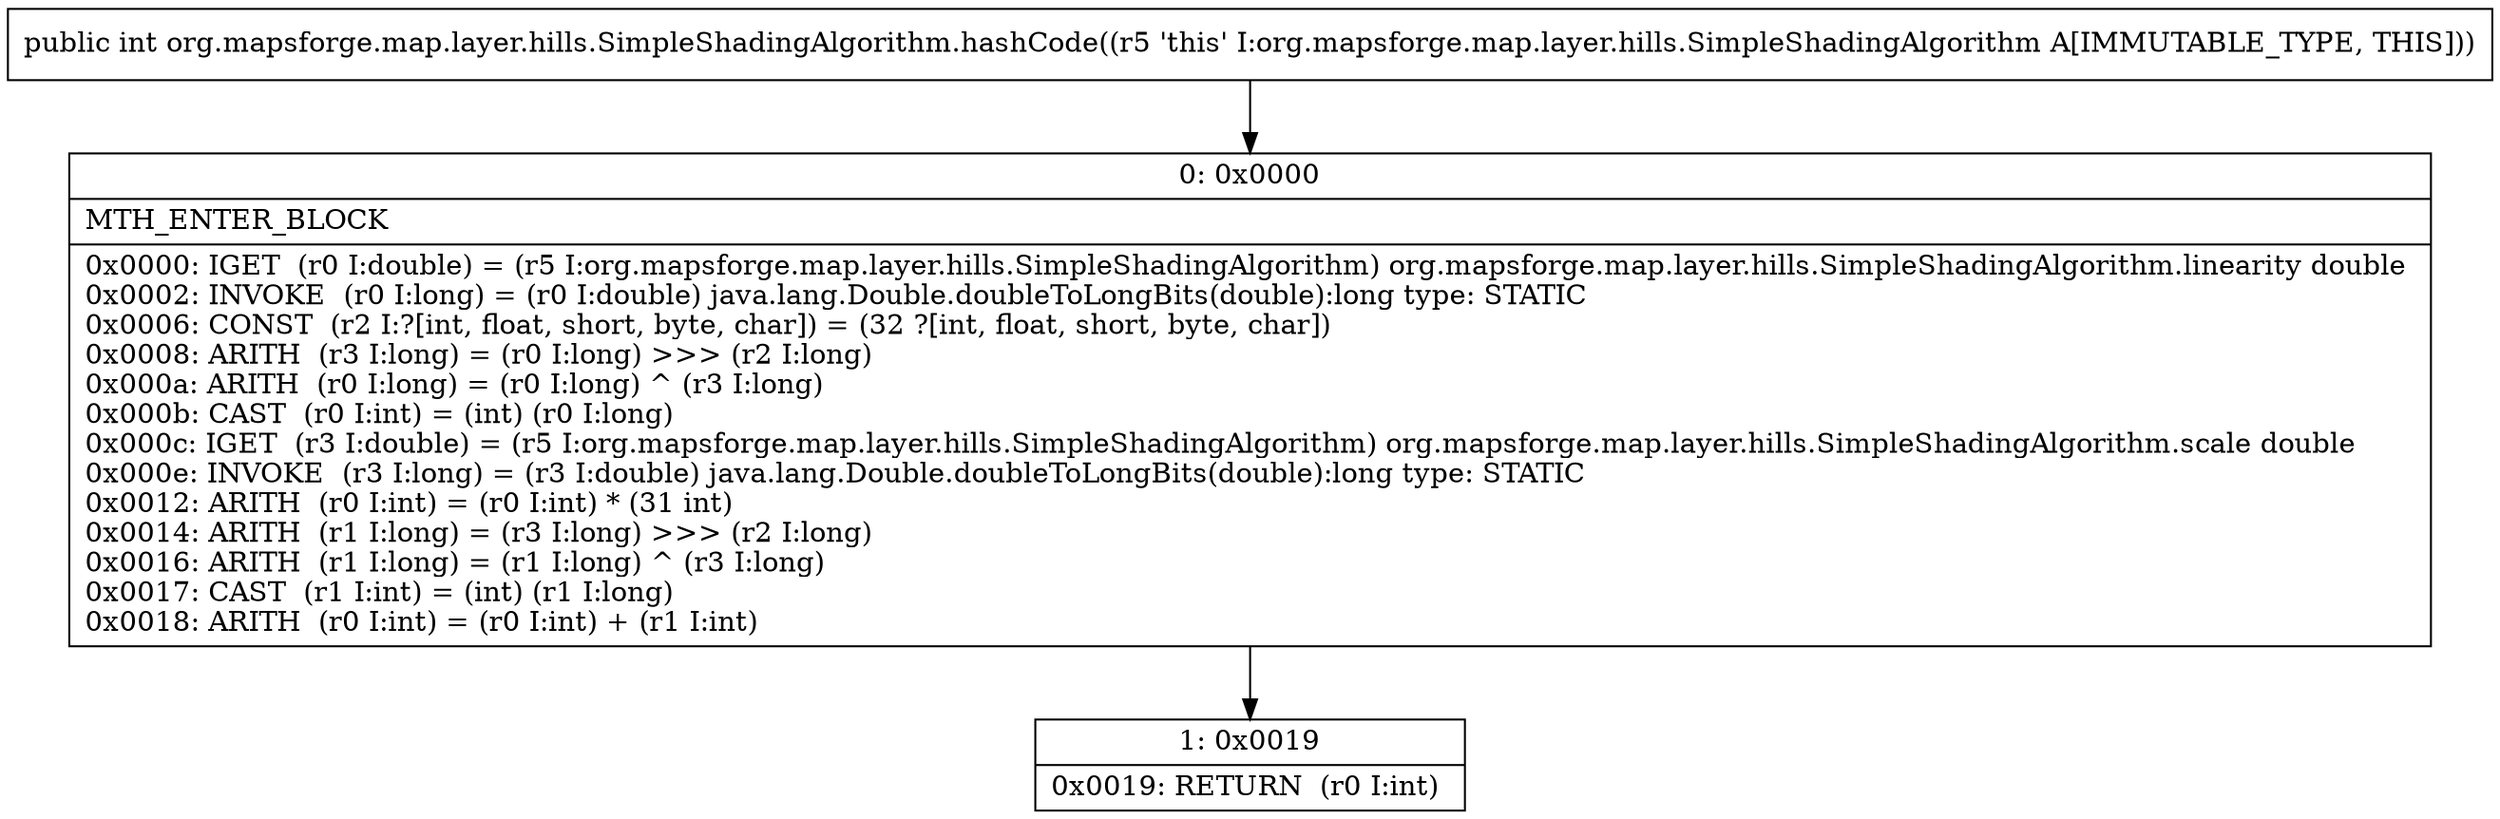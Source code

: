 digraph "CFG fororg.mapsforge.map.layer.hills.SimpleShadingAlgorithm.hashCode()I" {
Node_0 [shape=record,label="{0\:\ 0x0000|MTH_ENTER_BLOCK\l|0x0000: IGET  (r0 I:double) = (r5 I:org.mapsforge.map.layer.hills.SimpleShadingAlgorithm) org.mapsforge.map.layer.hills.SimpleShadingAlgorithm.linearity double \l0x0002: INVOKE  (r0 I:long) = (r0 I:double) java.lang.Double.doubleToLongBits(double):long type: STATIC \l0x0006: CONST  (r2 I:?[int, float, short, byte, char]) = (32 ?[int, float, short, byte, char]) \l0x0008: ARITH  (r3 I:long) = (r0 I:long) \>\>\> (r2 I:long) \l0x000a: ARITH  (r0 I:long) = (r0 I:long) ^ (r3 I:long) \l0x000b: CAST  (r0 I:int) = (int) (r0 I:long) \l0x000c: IGET  (r3 I:double) = (r5 I:org.mapsforge.map.layer.hills.SimpleShadingAlgorithm) org.mapsforge.map.layer.hills.SimpleShadingAlgorithm.scale double \l0x000e: INVOKE  (r3 I:long) = (r3 I:double) java.lang.Double.doubleToLongBits(double):long type: STATIC \l0x0012: ARITH  (r0 I:int) = (r0 I:int) * (31 int) \l0x0014: ARITH  (r1 I:long) = (r3 I:long) \>\>\> (r2 I:long) \l0x0016: ARITH  (r1 I:long) = (r1 I:long) ^ (r3 I:long) \l0x0017: CAST  (r1 I:int) = (int) (r1 I:long) \l0x0018: ARITH  (r0 I:int) = (r0 I:int) + (r1 I:int) \l}"];
Node_1 [shape=record,label="{1\:\ 0x0019|0x0019: RETURN  (r0 I:int) \l}"];
MethodNode[shape=record,label="{public int org.mapsforge.map.layer.hills.SimpleShadingAlgorithm.hashCode((r5 'this' I:org.mapsforge.map.layer.hills.SimpleShadingAlgorithm A[IMMUTABLE_TYPE, THIS])) }"];
MethodNode -> Node_0;
Node_0 -> Node_1;
}

